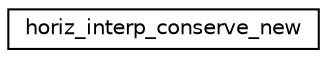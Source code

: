 digraph "Graphical Class Hierarchy"
{
 // INTERACTIVE_SVG=YES
 // LATEX_PDF_SIZE
  edge [fontname="Helvetica",fontsize="10",labelfontname="Helvetica",labelfontsize="10"];
  node [fontname="Helvetica",fontsize="10",shape=record];
  rankdir="LR";
  Node0 [label="horiz_interp_conserve_new",height=0.2,width=0.4,color="black", fillcolor="white", style="filled",URL="$interfacehoriz__interp__conserve__mod_1_1horiz__interp__conserve__new.html",tooltip="Allocates space and initializes a derived-type variable that contains pre-computed interpolation indi..."];
}
